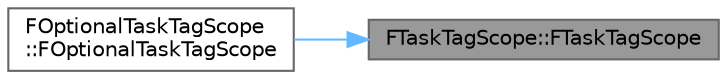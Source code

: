 digraph "FTaskTagScope::FTaskTagScope"
{
 // INTERACTIVE_SVG=YES
 // LATEX_PDF_SIZE
  bgcolor="transparent";
  edge [fontname=Helvetica,fontsize=10,labelfontname=Helvetica,labelfontsize=10];
  node [fontname=Helvetica,fontsize=10,shape=box,height=0.2,width=0.4];
  rankdir="RL";
  Node1 [id="Node000001",label="FTaskTagScope::FTaskTagScope",height=0.2,width=0.4,color="gray40", fillcolor="grey60", style="filled", fontcolor="black",tooltip=" "];
  Node1 -> Node2 [id="edge1_Node000001_Node000002",dir="back",color="steelblue1",style="solid",tooltip=" "];
  Node2 [id="Node000002",label="FOptionalTaskTagScope\l::FOptionalTaskTagScope",height=0.2,width=0.4,color="grey40", fillcolor="white", style="filled",URL="$d2/d7e/classFOptionalTaskTagScope.html#aa5f8ec445460e86d55851b2fdeaa3220",tooltip=" "];
}
